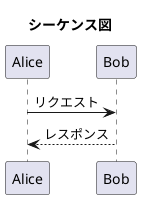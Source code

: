@startuml SequenceDiagram
title シーケンス図

participant Alice
participant Bob

Alice -> Bob: リクエスト
Bob --> Alice: レスポンス

@enduml
